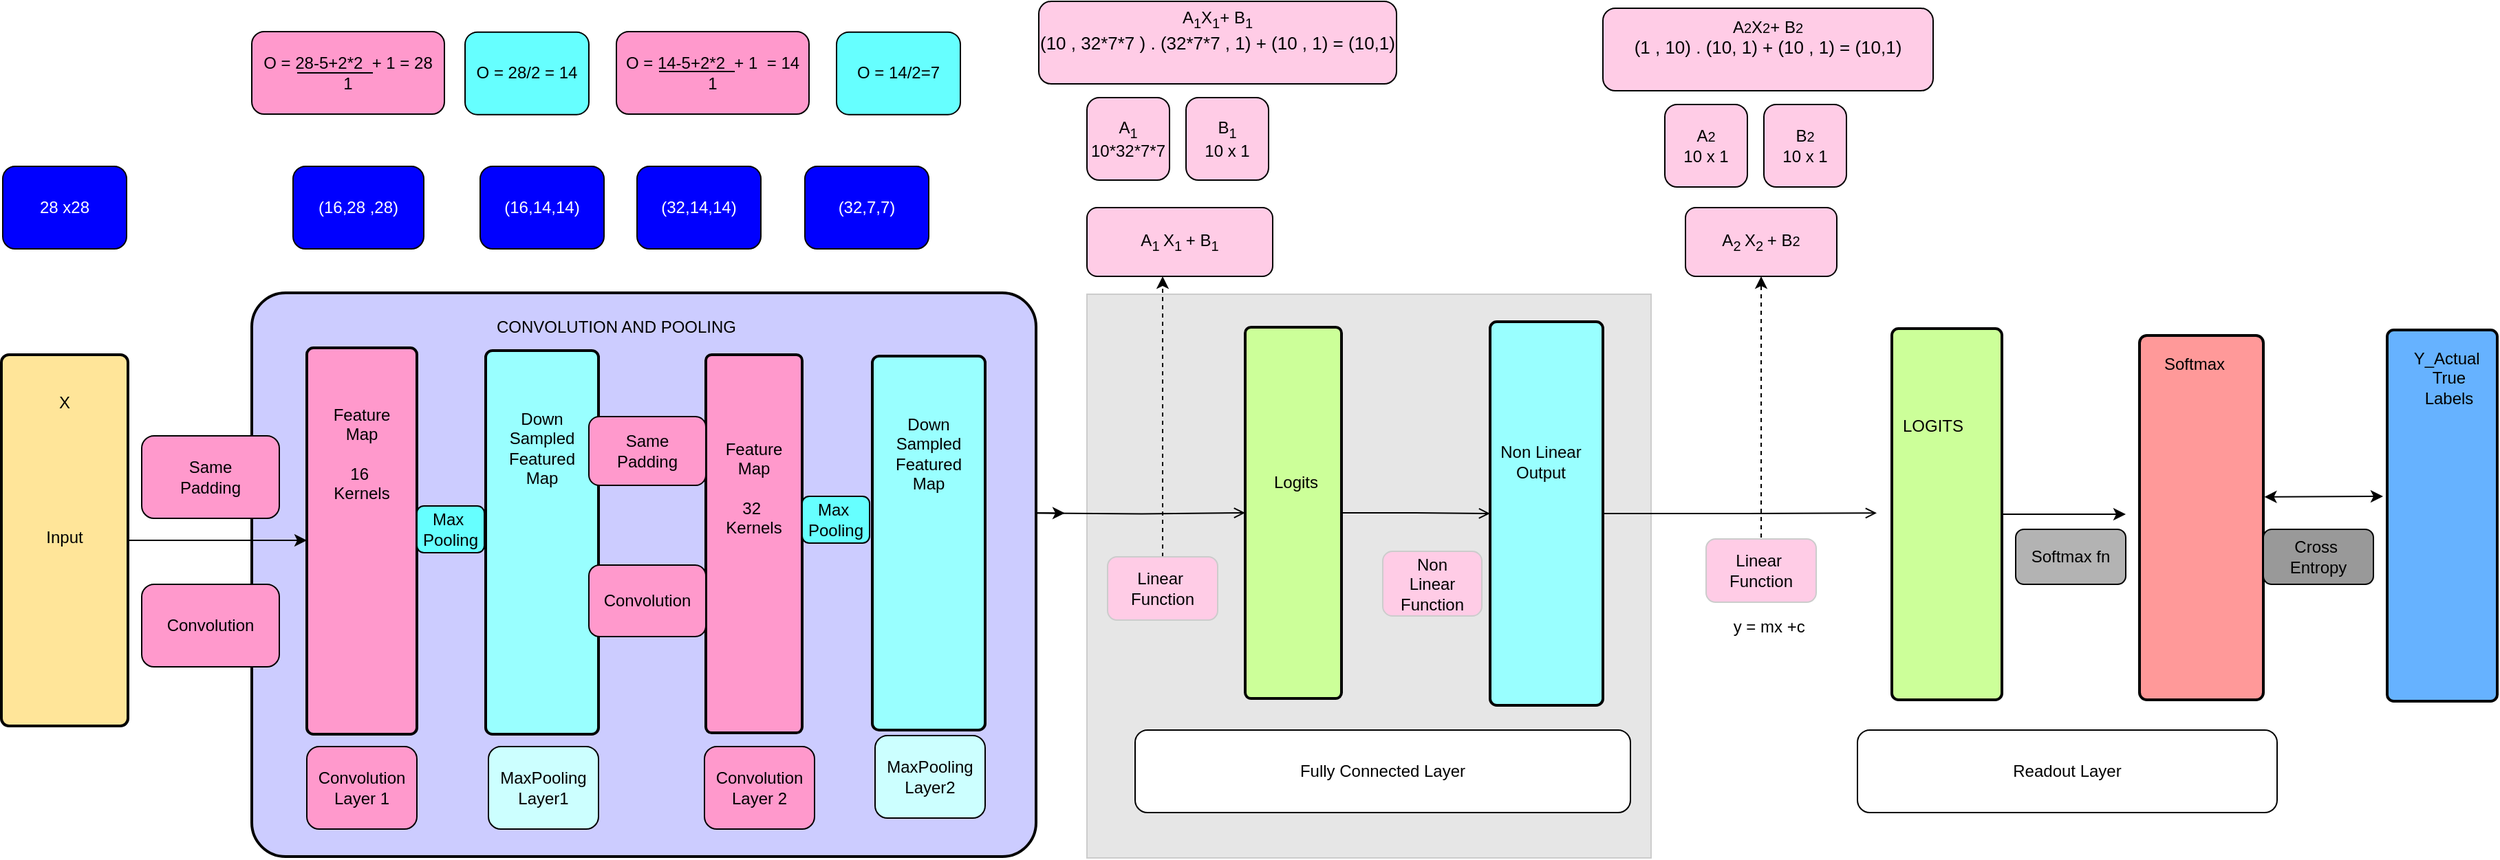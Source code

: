 <mxGraphModel dx="1248" dy="849" grid="1" gridSize="10" guides="1" tooltips="1" connect="1" arrows="1" fold="1" page="1" pageScale="1" pageWidth="1169" pageHeight="827" background="#ffffff"><root><mxCell id="0"/><mxCell id="1" parent="0"/><mxCell id="130" value="" style="shape=mxgraph.flowchart.process;whiteSpace=wrap;html=1;fillColor=#FFE599;strokeColor=#000000;strokeWidth=2" parent="1" vertex="1"><mxGeometry x="58" y="375" width="92" height="270" as="geometry"/></mxCell><mxCell id="86" value="" style="whiteSpace=wrap;html=1;aspect=fixed;strokeColor=#CCCCCC;fillColor=#E6E6E6;" parent="1" vertex="1"><mxGeometry x="847" y="331" width="410" height="410" as="geometry"/></mxCell><mxCell id="101" value="" style="rounded=1;whiteSpace=wrap;html=1;strokeColor=#CCCCCC;fillColor=#FFCCE6;" parent="1" vertex="1"><mxGeometry x="1062" y="518" width="72" height="47" as="geometry"/></mxCell><mxCell id="138" style="edgeStyle=orthogonalEdgeStyle;rounded=0;html=1;exitX=1;exitY=0.5;exitPerimeter=0;endArrow=open;endFill=0;jettySize=auto;orthogonalLoop=1;" parent="1" source="22" target="85" edge="1"><mxGeometry relative="1" as="geometry"/></mxCell><mxCell id="22" value="" style="shape=mxgraph.flowchart.process;whiteSpace=wrap;html=1;fillColor=#CCFF99;strokeColor=#000000;strokeWidth=2" parent="1" vertex="1"><mxGeometry x="962" y="355" width="70" height="270" as="geometry"/></mxCell><mxCell id="82" style="edgeStyle=orthogonalEdgeStyle;rounded=0;html=1;jettySize=auto;orthogonalLoop=1;" parent="1" source="81" edge="1"><mxGeometry relative="1" as="geometry"><mxPoint x="1602" y="491" as="targetPoint"/></mxGeometry></mxCell><mxCell id="81" value="" style="shape=mxgraph.flowchart.process;whiteSpace=wrap;html=1;fillColor=#CCFF99;strokeColor=#000000;strokeWidth=2" parent="1" vertex="1"><mxGeometry x="1432" y="356" width="80" height="270" as="geometry"/></mxCell><mxCell id="139" style="edgeStyle=orthogonalEdgeStyle;rounded=0;html=1;exitX=1;exitY=0.5;exitPerimeter=0;entryX=0;entryY=0.5;entryPerimeter=0;endArrow=open;endFill=0;jettySize=auto;orthogonalLoop=1;" parent="1" target="22" edge="1"><mxGeometry relative="1" as="geometry"><mxPoint x="810.647" y="490.176" as="sourcePoint"/></mxGeometry></mxCell><mxCell id="143" style="edgeStyle=orthogonalEdgeStyle;rounded=0;html=1;jettySize=auto;orthogonalLoop=1;" parent="1" edge="1"><mxGeometry relative="1" as="geometry"><mxPoint x="831" y="490" as="targetPoint"/><mxPoint x="811" y="490.176" as="sourcePoint"/></mxGeometry></mxCell><mxCell id="7" value="" style="shape=mxgraph.flowchart.process;whiteSpace=wrap;html=1;fillColor=#CCCCFF;strokeColor=#000000;strokeWidth=2" parent="1" vertex="1"><mxGeometry x="240" y="330" width="570" height="410" as="geometry"/></mxCell><mxCell id="8" value="Input" style="text;html=1;strokeColor=none;fillColor=none;align=center;verticalAlign=middle;whiteSpace=wrap;rounded=0;" parent="1" vertex="1"><mxGeometry x="84" y="498" width="40" height="20" as="geometry"/></mxCell><mxCell id="9" value="X" style="text;html=1;strokeColor=none;fillColor=none;align=center;verticalAlign=middle;whiteSpace=wrap;rounded=0;" parent="1" vertex="1"><mxGeometry x="84" y="400" width="40" height="20" as="geometry"/></mxCell><mxCell id="14" value="y = mx +c&amp;nbsp;" style="text;html=1;strokeColor=none;fillColor=none;align=center;verticalAlign=middle;whiteSpace=wrap;rounded=0;" parent="1" vertex="1"><mxGeometry x="1297" y="548" width="95" height="50" as="geometry"/></mxCell><mxCell id="23" value="LOGITS" style="text;html=1;strokeColor=none;fillColor=none;align=center;verticalAlign=middle;whiteSpace=wrap;rounded=0;direction=south;" parent="1" vertex="1"><mxGeometry x="1452" y="407" width="20" height="40" as="geometry"/></mxCell><mxCell id="30" value="" style="shape=mxgraph.flowchart.process;whiteSpace=wrap;html=1;fillColor=#FF9999;strokeColor=#000000;strokeWidth=2" parent="1" vertex="1"><mxGeometry x="1612" y="361" width="90" height="265" as="geometry"/></mxCell><mxCell id="34" value="Softmax fn" style="rounded=1;whiteSpace=wrap;html=1;fillColor=#B3B3B3;" parent="1" vertex="1"><mxGeometry x="1522" y="502" width="80" height="40" as="geometry"/></mxCell><mxCell id="35" value="Softmax" style="text;html=1;strokeColor=none;fillColor=none;align=center;verticalAlign=middle;whiteSpace=wrap;rounded=0;" parent="1" vertex="1"><mxGeometry x="1632" y="372" width="40" height="20" as="geometry"/></mxCell><mxCell id="37" value="" style="shape=mxgraph.flowchart.process;whiteSpace=wrap;html=1;fillColor=#66B2FF;strokeColor=#000000;strokeWidth=2" parent="1" vertex="1"><mxGeometry x="1792" y="357" width="80" height="270" as="geometry"/></mxCell><mxCell id="42" value="Y_Actual&amp;nbsp;&lt;div&gt;True Labels&lt;/div&gt;" style="text;html=1;strokeColor=none;fillColor=none;align=center;verticalAlign=middle;whiteSpace=wrap;rounded=0;" parent="1" vertex="1"><mxGeometry x="1812" y="382" width="50" height="20" as="geometry"/></mxCell><mxCell id="43" value="Cross&amp;nbsp;&lt;div&gt;Entropy&lt;/div&gt;" style="rounded=1;whiteSpace=wrap;html=1;fillColor=#999999;" parent="1" vertex="1"><mxGeometry x="1702" y="502" width="80" height="40" as="geometry"/></mxCell><mxCell id="78" value="Readout Layer" style="rounded=1;whiteSpace=wrap;html=1;" parent="1" vertex="1"><mxGeometry x="1407" y="648" width="305" height="60" as="geometry"/></mxCell><mxCell id="79" value="Fully Connected Layer" style="rounded=1;whiteSpace=wrap;html=1;" parent="1" vertex="1"><mxGeometry x="882" y="648" width="360" height="60" as="geometry"/></mxCell><mxCell id="115" style="edgeStyle=orthogonalEdgeStyle;rounded=0;html=1;jettySize=auto;orthogonalLoop=1;dashed=1;" parent="1" edge="1"><mxGeometry relative="1" as="geometry"><mxPoint x="1337" y="318" as="targetPoint"/><mxPoint x="1337" y="508" as="sourcePoint"/><Array as="points"/></mxGeometry></mxCell><mxCell id="84" value="" style="endArrow=classic;startArrow=classic;html=1;exitX=1.008;exitY=0.443;exitPerimeter=0;" parent="1" source="30" edge="1"><mxGeometry width="50" height="50" relative="1" as="geometry"><mxPoint x="1717" y="477" as="sourcePoint"/><mxPoint x="1789" y="478" as="targetPoint"/></mxGeometry></mxCell><mxCell id="137" style="edgeStyle=orthogonalEdgeStyle;rounded=0;html=1;exitX=1;exitY=0.5;exitPerimeter=0;endArrow=open;endFill=0;jettySize=auto;orthogonalLoop=1;" parent="1" source="85" edge="1"><mxGeometry relative="1" as="geometry"><mxPoint x="1421" y="490.176" as="targetPoint"/></mxGeometry></mxCell><mxCell id="85" value="" style="shape=mxgraph.flowchart.process;whiteSpace=wrap;html=1;fillColor=#99FFFF;strokeColor=#000000;strokeWidth=2" parent="1" vertex="1"><mxGeometry x="1140" y="351" width="82" height="279" as="geometry"/></mxCell><mxCell id="93" value="Non Linear&lt;div&gt;Output&lt;/div&gt;" style="text;html=1;strokeColor=none;fillColor=none;align=center;verticalAlign=middle;whiteSpace=wrap;rounded=0;" parent="1" vertex="1"><mxGeometry x="1142" y="418" width="70" height="70" as="geometry"/></mxCell><mxCell id="95" value="Non Linear&lt;div&gt;Function&lt;/div&gt;" style="text;html=1;strokeColor=none;fillColor=none;align=center;verticalAlign=middle;whiteSpace=wrap;rounded=0;" parent="1" vertex="1"><mxGeometry x="1073" y="522" width="50" height="40" as="geometry"/></mxCell><mxCell id="96" value="Logits" style="text;html=1;strokeColor=none;fillColor=none;align=center;verticalAlign=middle;whiteSpace=wrap;rounded=0;" parent="1" vertex="1"><mxGeometry x="979" y="458" width="40" height="20" as="geometry"/></mxCell><mxCell id="119" style="edgeStyle=orthogonalEdgeStyle;rounded=0;html=1;jettySize=auto;orthogonalLoop=1;dashed=1;" parent="1" source="100" target="118" edge="1"><mxGeometry relative="1" as="geometry"><Array as="points"><mxPoint x="902" y="378"/><mxPoint x="902" y="378"/></Array></mxGeometry></mxCell><mxCell id="100" value="Linear&amp;nbsp;&lt;div&gt;Function&lt;/div&gt;" style="rounded=1;whiteSpace=wrap;html=1;strokeColor=#CCCCCC;fillColor=#FFCCE6;" parent="1" vertex="1"><mxGeometry x="862" y="522" width="80" height="46" as="geometry"/></mxCell><mxCell id="116" value="A&lt;sub&gt;2&amp;nbsp;&lt;/sub&gt;X&lt;sub&gt;2&amp;nbsp;&lt;/sub&gt;+ B&lt;span style=&quot;font-size: 10px&quot;&gt;2&lt;/span&gt;" style="rounded=1;whiteSpace=wrap;html=1;fillColor=#FFCCE6;" parent="1" vertex="1"><mxGeometry x="1282" y="268" width="110" height="50" as="geometry"/></mxCell><mxCell id="118" value="A&lt;sub&gt;1 &lt;/sub&gt;X&lt;sub&gt;1 &lt;/sub&gt;+ B&lt;sub&gt;1&lt;/sub&gt;" style="rounded=1;whiteSpace=wrap;html=1;fillColor=#FFCCE6;" parent="1" vertex="1"><mxGeometry x="847" y="268" width="135" height="50" as="geometry"/></mxCell><mxCell id="120" value="A&lt;sub&gt;1&lt;/sub&gt;&lt;div&gt;10*32*7*7&lt;/div&gt;" style="rounded=1;whiteSpace=wrap;html=1;fillColor=#FFCCE6;" parent="1" vertex="1"><mxGeometry x="847" y="188" width="60" height="60" as="geometry"/></mxCell><mxCell id="121" value="B&lt;sub&gt;1&lt;/sub&gt;&lt;div&gt;10 x 1&lt;/div&gt;" style="rounded=1;whiteSpace=wrap;html=1;fillColor=#FFCCE6;" parent="1" vertex="1"><mxGeometry x="919" y="188" width="60" height="60" as="geometry"/></mxCell><mxCell id="122" value="A&lt;sub&gt;1&lt;/sub&gt;X&lt;sub&gt;1&lt;/sub&gt;+ B&lt;sub&gt;1&lt;/sub&gt;&lt;div&gt;&lt;font style=&quot;font-size: 13px&quot;&gt;(10 , 32*7*7 ) . (32*7*7 , 1) + (10 , 1) = (10,1)&lt;/font&gt;&lt;br&gt;&lt;div&gt;&lt;sub&gt;&lt;br&gt;&lt;/sub&gt;&lt;/div&gt;&lt;/div&gt;" style="rounded=1;whiteSpace=wrap;html=1;fillColor=#FFCCE6;" parent="1" vertex="1"><mxGeometry x="812" y="118" width="260" height="60" as="geometry"/></mxCell><mxCell id="123" value="A&lt;span style=&quot;font-size: 10px&quot;&gt;2&lt;/span&gt;&lt;div&gt;10 x 1&lt;/div&gt;" style="rounded=1;whiteSpace=wrap;html=1;fillColor=#FFCCE6;" parent="1" vertex="1"><mxGeometry x="1267" y="193" width="60" height="60" as="geometry"/></mxCell><mxCell id="124" value="B&lt;span style=&quot;font-size: 10px&quot;&gt;2&lt;/span&gt;&lt;div&gt;10 x 1&lt;/div&gt;" style="rounded=1;whiteSpace=wrap;html=1;fillColor=#FFCCE6;" parent="1" vertex="1"><mxGeometry x="1339" y="193" width="60" height="60" as="geometry"/></mxCell><mxCell id="125" value="A&lt;span style=&quot;font-size: 10px&quot;&gt;2&lt;/span&gt;X&lt;span style=&quot;font-size: 10px&quot;&gt;2&lt;/span&gt;+ B&lt;span style=&quot;font-size: 10px&quot;&gt;2&lt;/span&gt;&lt;div&gt;&lt;font style=&quot;font-size: 13px&quot;&gt;(1 , 10) . (10, 1) + (10 , 1) = (10,1)&lt;/font&gt;&lt;br&gt;&lt;div&gt;&lt;sub&gt;&lt;br&gt;&lt;/sub&gt;&lt;/div&gt;&lt;/div&gt;" style="rounded=1;whiteSpace=wrap;html=1;fillColor=#FFCCE6;" parent="1" vertex="1"><mxGeometry x="1222" y="123" width="240" height="60" as="geometry"/></mxCell><mxCell id="127" style="edgeStyle=orthogonalEdgeStyle;rounded=0;html=1;exitX=1;exitY=0.75;entryX=0.432;entryY=0.06;entryPerimeter=0;dashed=1;jettySize=auto;orthogonalLoop=1;" parent="1" source="126" target="14" edge="1"><mxGeometry relative="1" as="geometry"/></mxCell><mxCell id="126" value="Linear&amp;nbsp;&lt;div&gt;Function&lt;/div&gt;" style="rounded=1;whiteSpace=wrap;html=1;strokeColor=#CCCCCC;fillColor=#FFCCE6;" parent="1" vertex="1"><mxGeometry x="1297" y="509" width="80" height="46" as="geometry"/></mxCell><mxCell id="144" value="CONVOLUTION AND POOLING" style="text;html=1;strokeColor=none;fillColor=none;align=center;verticalAlign=middle;whiteSpace=wrap;rounded=0;" parent="1" vertex="1"><mxGeometry x="290" y="345" width="430" height="20" as="geometry"/></mxCell><mxCell id="146" value="" style="shape=mxgraph.flowchart.process;whiteSpace=wrap;html=1;fillColor=#FF99CC;strokeColor=#000000;strokeWidth=2" parent="1" vertex="1"><mxGeometry x="280" y="370" width="80" height="281" as="geometry"/></mxCell><mxCell id="148" value="" style="shape=mxgraph.flowchart.process;whiteSpace=wrap;html=1;fillColor=#99FFFF;strokeColor=#000000;strokeWidth=2" parent="1" vertex="1"><mxGeometry x="410" y="372" width="82" height="279" as="geometry"/></mxCell><mxCell id="149" value="" style="shape=mxgraph.flowchart.process;whiteSpace=wrap;html=1;fillColor=#FF99CC;strokeColor=#000000;strokeWidth=2" parent="1" vertex="1"><mxGeometry x="570" y="375" width="70" height="275" as="geometry"/></mxCell><mxCell id="150" value="" style="shape=mxgraph.flowchart.process;whiteSpace=wrap;html=1;fillColor=#99FFFF;strokeColor=#000000;strokeWidth=2" parent="1" vertex="1"><mxGeometry x="691" y="376" width="82" height="272" as="geometry"/></mxCell><mxCell id="151" value="Feature Map&lt;div&gt;&lt;br&gt;&lt;/div&gt;&lt;div&gt;16&amp;nbsp;&lt;/div&gt;&lt;div&gt;Kernels&lt;/div&gt;" style="text;html=1;strokeColor=none;fillColor=none;align=center;verticalAlign=middle;whiteSpace=wrap;rounded=0;" parent="1" vertex="1"><mxGeometry x="290" y="437" width="60" height="20" as="geometry"/></mxCell><mxCell id="152" value="Feature Map&lt;div&gt;&lt;br&gt;&lt;/div&gt;&lt;div&gt;32&amp;nbsp;&lt;/div&gt;&lt;div&gt;Kernels&lt;/div&gt;" style="text;html=1;strokeColor=none;fillColor=none;align=center;verticalAlign=middle;whiteSpace=wrap;rounded=0;direction=south;" parent="1" vertex="1"><mxGeometry x="595" y="442" width="20" height="60" as="geometry"/></mxCell><mxCell id="153" value="Down&lt;div&gt;Sampled&lt;/div&gt;&lt;div&gt;Featured&lt;/div&gt;&lt;div&gt;Map&lt;/div&gt;" style="text;html=1;strokeColor=none;fillColor=none;align=center;verticalAlign=middle;whiteSpace=wrap;rounded=0;" parent="1" vertex="1"><mxGeometry x="431" y="433" width="40" height="20" as="geometry"/></mxCell><mxCell id="155" value="Down&lt;div&gt;Sampled&lt;/div&gt;&lt;div&gt;Featured&lt;/div&gt;&lt;div&gt;Map&lt;/div&gt;" style="text;html=1;strokeColor=none;fillColor=none;align=center;verticalAlign=middle;whiteSpace=wrap;rounded=0;" parent="1" vertex="1"><mxGeometry x="712" y="437" width="40" height="20" as="geometry"/></mxCell><mxCell id="156" value="Convolution&lt;div&gt;Layer 1&lt;/div&gt;" style="rounded=1;whiteSpace=wrap;html=1;fillColor=#FF99CC;" parent="1" vertex="1"><mxGeometry x="280" y="660" width="80" height="60" as="geometry"/></mxCell><mxCell id="157" value="MaxPooling&lt;div&gt;Layer1&lt;/div&gt;" style="rounded=1;whiteSpace=wrap;html=1;fillColor=#CCFFFF;" parent="1" vertex="1"><mxGeometry x="412" y="660" width="80" height="60" as="geometry"/></mxCell><mxCell id="158" value="&lt;span&gt;Convolution&lt;/span&gt;&lt;div&gt;Layer 2&lt;/div&gt;" style="rounded=1;whiteSpace=wrap;html=1;fillColor=#FF99CC;" parent="1" vertex="1"><mxGeometry x="569" y="660" width="80" height="60" as="geometry"/></mxCell><mxCell id="159" value="&lt;span&gt;MaxPooling&lt;/span&gt;&lt;div&gt;Layer2&lt;/div&gt;" style="rounded=1;whiteSpace=wrap;html=1;fillColor=#CCFFFF;" parent="1" vertex="1"><mxGeometry x="693" y="652" width="80" height="60" as="geometry"/></mxCell><mxCell id="160" value="&lt;font color=&quot;#ffffff&quot;&gt;28 x28&lt;/font&gt;" style="rounded=1;whiteSpace=wrap;html=1;fillColor=#0000FF;" parent="1" vertex="1"><mxGeometry x="59" y="238" width="90" height="60" as="geometry"/></mxCell><mxCell id="161" value="&lt;font color=&quot;#ffffff&quot;&gt;(16,14,14)&lt;/font&gt;" style="rounded=1;whiteSpace=wrap;html=1;fillColor=#0000FF;" parent="1" vertex="1"><mxGeometry x="406" y="238" width="90" height="60" as="geometry"/></mxCell><mxCell id="162" value="&lt;font color=&quot;#ffffff&quot;&gt;(32,14,14)&lt;/font&gt;" style="rounded=1;whiteSpace=wrap;html=1;fillColor=#0000FF;" parent="1" vertex="1"><mxGeometry x="520" y="238" width="90" height="60" as="geometry"/></mxCell><mxCell id="163" value="&lt;font color=&quot;#ffffff&quot;&gt;(32,7,7)&lt;/font&gt;" style="rounded=1;whiteSpace=wrap;html=1;fillColor=#0000FF;" parent="1" vertex="1"><mxGeometry x="642" y="238" width="90" height="60" as="geometry"/></mxCell><mxCell id="164" value="&lt;font color=&quot;#ffffff&quot;&gt;(16,28 ,28)&lt;/font&gt;" style="rounded=1;whiteSpace=wrap;html=1;fillColor=#0000FF;" parent="1" vertex="1"><mxGeometry x="270" y="238" width="95" height="60" as="geometry"/></mxCell><mxCell id="166" style="edgeStyle=orthogonalEdgeStyle;rounded=0;html=1;jettySize=auto;orthogonalLoop=1;" parent="1" source="130" target="146" edge="1"><mxGeometry relative="1" as="geometry"><Array as="points"><mxPoint x="220" y="510"/><mxPoint x="220" y="510"/></Array></mxGeometry></mxCell><mxCell id="167" value="Same&lt;div&gt;Padding&lt;/div&gt;" style="rounded=1;whiteSpace=wrap;html=1;fillColor=#FF99CC;" parent="1" vertex="1"><mxGeometry x="160" y="434" width="100" height="60" as="geometry"/></mxCell><mxCell id="169" value="Convolution" style="rounded=1;whiteSpace=wrap;html=1;fillColor=#FF99CC;" parent="1" vertex="1"><mxGeometry x="160" y="542" width="100" height="60" as="geometry"/></mxCell><mxCell id="174" value="Max&amp;nbsp;&lt;div&gt;Pooling&lt;/div&gt;" style="rounded=1;whiteSpace=wrap;html=1;fillColor=#66FFFF;" parent="1" vertex="1"><mxGeometry x="360" y="485" width="49" height="34" as="geometry"/></mxCell><mxCell id="175" value="Max&amp;nbsp;&lt;div&gt;Pooling&lt;/div&gt;" style="rounded=1;whiteSpace=wrap;html=1;fillColor=#66FFFF;" parent="1" vertex="1"><mxGeometry x="640" y="478" width="49" height="34" as="geometry"/></mxCell><mxCell id="176" value="Same&lt;div&gt;Padding&lt;/div&gt;" style="rounded=1;whiteSpace=wrap;html=1;fillColor=#FF99CC;" parent="1" vertex="1"><mxGeometry x="485" y="420" width="85" height="50" as="geometry"/></mxCell><mxCell id="177" value="Convolution" style="rounded=1;whiteSpace=wrap;html=1;fillColor=#FF99CC;" parent="1" vertex="1"><mxGeometry x="485" y="528" width="85" height="52" as="geometry"/></mxCell><mxCell id="178" value="O = 28-5+2*2&amp;nbsp; + 1 = 28&lt;div&gt;1&lt;/div&gt;" style="rounded=1;whiteSpace=wrap;html=1;fillColor=#FF99CC;" parent="1" vertex="1"><mxGeometry x="240" y="140" width="140" height="60" as="geometry"/></mxCell><mxCell id="179" value="" style="endArrow=none;html=1;" parent="1" edge="1"><mxGeometry width="50" height="50" relative="1" as="geometry"><mxPoint x="273" y="170" as="sourcePoint"/><mxPoint x="328" y="170" as="targetPoint"/></mxGeometry></mxCell><mxCell id="180" value="O = 28/2 = 14" style="rounded=1;whiteSpace=wrap;html=1;fillColor=#66FFFF;" parent="1" vertex="1"><mxGeometry x="395" y="140.314" width="90" height="60" as="geometry"/></mxCell><mxCell id="181" value="O = 14-5+2*2&amp;nbsp; + 1&amp;nbsp; = 14&lt;div&gt;1&lt;/div&gt;" style="rounded=1;whiteSpace=wrap;html=1;fillColor=#FF99CC;" parent="1" vertex="1"><mxGeometry x="505" y="140" width="140" height="60" as="geometry"/></mxCell><mxCell id="183" value="" style="endArrow=none;html=1;" parent="1" edge="1"><mxGeometry width="50" height="50" relative="1" as="geometry"><mxPoint x="536" y="169" as="sourcePoint"/><mxPoint x="591" y="169" as="targetPoint"/></mxGeometry></mxCell><mxCell id="184" value="O = 14/2=7" style="rounded=1;whiteSpace=wrap;html=1;fillColor=#66FFFF;" parent="1" vertex="1"><mxGeometry x="665" y="140.314" width="90" height="60" as="geometry"/></mxCell></root></mxGraphModel>